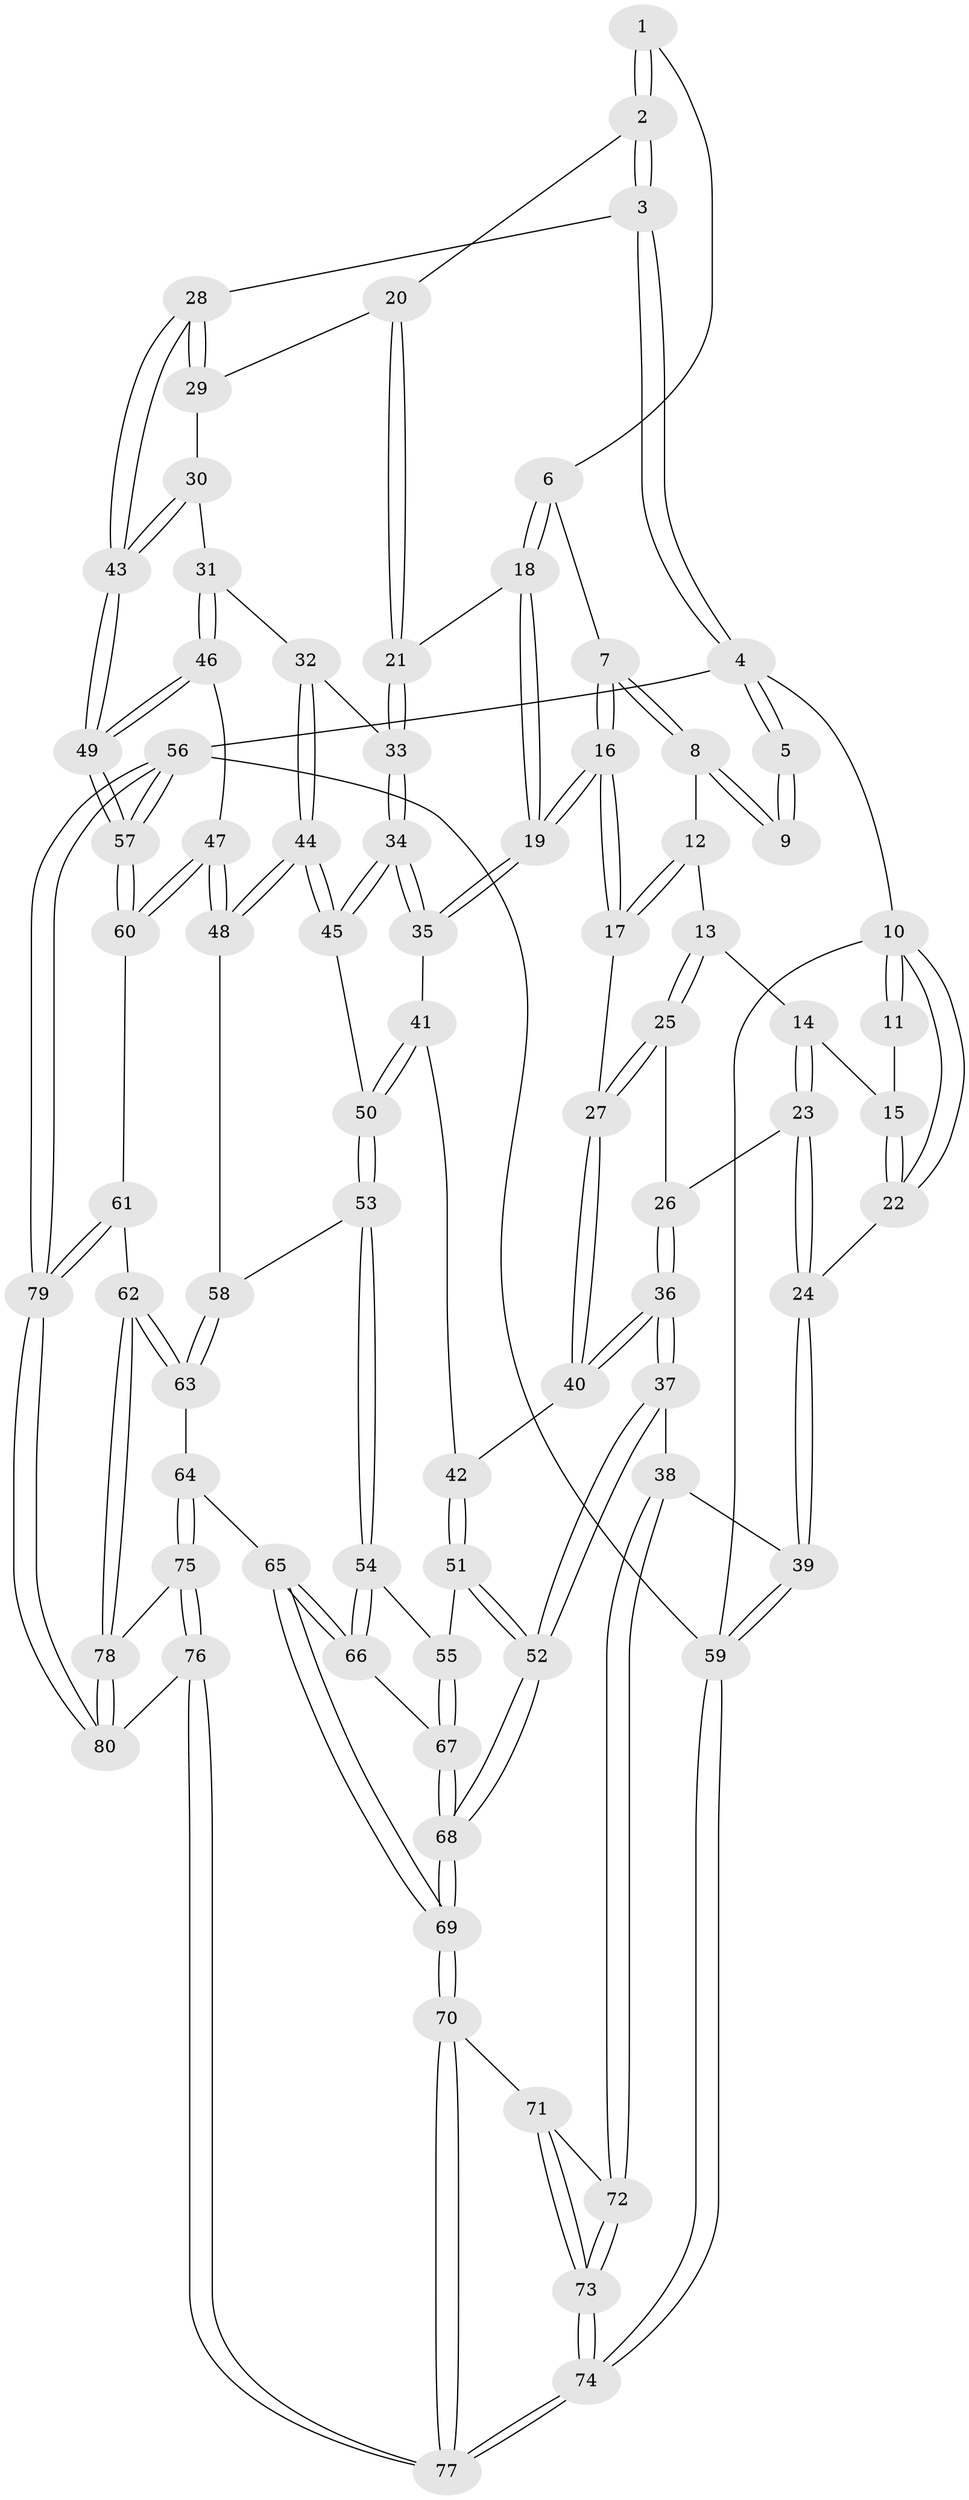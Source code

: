 // coarse degree distribution, {5: 0.2857142857142857, 6: 0.23214285714285715, 2: 0.017857142857142856, 3: 0.07142857142857142, 4: 0.35714285714285715, 7: 0.03571428571428571}
// Generated by graph-tools (version 1.1) at 2025/21/03/04/25 18:21:28]
// undirected, 80 vertices, 197 edges
graph export_dot {
graph [start="1"]
  node [color=gray90,style=filled];
  1 [pos="+0.7623833683405252+0"];
  2 [pos="+0.8210113099487999+0.20867182875780557"];
  3 [pos="+1+0"];
  4 [pos="+1+0"];
  5 [pos="+0.7607864264779184+0"];
  6 [pos="+0.6211598363205348+0.16095547347483757"];
  7 [pos="+0.48885420760318693+0.08668248537112638"];
  8 [pos="+0.46304198107708233+0.054593763190561063"];
  9 [pos="+0.43645577467509894+0"];
  10 [pos="+0+0"];
  11 [pos="+0.3189083369084532+0"];
  12 [pos="+0.4138244344092248+0.10549212890063313"];
  13 [pos="+0.2389594592202432+0.19142396789457244"];
  14 [pos="+0.16300464281255253+0.14874410559845902"];
  15 [pos="+0.14843460397536629+0.13358846157045934"];
  16 [pos="+0.47938219192754583+0.35975798037502416"];
  17 [pos="+0.34889039542615474+0.34058840195440465"];
  18 [pos="+0.6778745058902581+0.2219687385465967"];
  19 [pos="+0.5195878692811889+0.38716844246100135"];
  20 [pos="+0.8081687982035979+0.23935475304067647"];
  21 [pos="+0.8075613297066363+0.23976780428377334"];
  22 [pos="+0+0.16023921986450787"];
  23 [pos="+0.13797745235884026+0.34563678658040653"];
  24 [pos="+0+0.47156526815131006"];
  25 [pos="+0.2969903278896983+0.32470052707577457"];
  26 [pos="+0.20402415915287977+0.3490630177139969"];
  27 [pos="+0.33150961091689424+0.3440529709957608"];
  28 [pos="+1+0.3351953370361912"];
  29 [pos="+0.9363456485611271+0.2945231798534141"];
  30 [pos="+0.9380004193355793+0.44941583346944836"];
  31 [pos="+0.8927169502215355+0.4692047346933009"];
  32 [pos="+0.8623426939983965+0.44452940791349765"];
  33 [pos="+0.7949101243590454+0.3279994260664422"];
  34 [pos="+0.6591118220281041+0.4950344363915081"];
  35 [pos="+0.5250897928363297+0.4013911976664523"];
  36 [pos="+0.19024763753276983+0.5761889952908988"];
  37 [pos="+0.14104298762904358+0.6551799687066228"];
  38 [pos="+0.10089318521040916+0.6543583380833846"];
  39 [pos="+0+0.5823532336939692"];
  40 [pos="+0.3074421207869496+0.43633735130598"];
  41 [pos="+0.4507289381380797+0.5239659596521213"];
  42 [pos="+0.41505142331941625+0.5399442938360692"];
  43 [pos="+1+0.45988510335330096"];
  44 [pos="+0.6887474206528508+0.5549846517790632"];
  45 [pos="+0.6746208633679128+0.5392655582211588"];
  46 [pos="+0.8832033015307337+0.6282875141947664"];
  47 [pos="+0.7829880445595331+0.6788058604413022"];
  48 [pos="+0.741098033270436+0.6397978847272181"];
  49 [pos="+1+0.6466502769127456"];
  50 [pos="+0.5220523123565227+0.6171246347732592"];
  51 [pos="+0.29674833299745734+0.6905289478081236"];
  52 [pos="+0.2404349600812474+0.7001718688337178"];
  53 [pos="+0.490276838312237+0.720768957352459"];
  54 [pos="+0.47206170417087606+0.7303804850725304"];
  55 [pos="+0.42421048345584866+0.7245557243940823"];
  56 [pos="+1+1"];
  57 [pos="+1+0.8450300537779563"];
  58 [pos="+0.4958106291253205+0.7214315676477489"];
  59 [pos="+0+1"];
  60 [pos="+0.7732182171196177+0.8049400680835943"];
  61 [pos="+0.7712564462018301+0.8091598997912064"];
  62 [pos="+0.760961795668601+0.8165340182589186"];
  63 [pos="+0.6489177986905847+0.8053609904940967"];
  64 [pos="+0.5270938648847217+0.8701196473351583"];
  65 [pos="+0.5036291819512957+0.8569877247487326"];
  66 [pos="+0.49589607822515547+0.8351413425383487"];
  67 [pos="+0.40805754741497907+0.8566823082472592"];
  68 [pos="+0.3182753990658177+1"];
  69 [pos="+0.31926688642688095+1"];
  70 [pos="+0.31744078837363265+1"];
  71 [pos="+0.11789222088068878+0.9104587354700425"];
  72 [pos="+0.09627408225637812+0.8193364685040857"];
  73 [pos="+0+1"];
  74 [pos="+0+1"];
  75 [pos="+0.5514061901315958+0.9116041511654076"];
  76 [pos="+0.5510459477489988+1"];
  77 [pos="+0.33369139442201845+1"];
  78 [pos="+0.726923636090494+0.8754917283952225"];
  79 [pos="+1+1"];
  80 [pos="+0.6149396255227148+1"];
  1 -- 2;
  1 -- 2;
  1 -- 6;
  2 -- 3;
  2 -- 3;
  2 -- 20;
  3 -- 4;
  3 -- 4;
  3 -- 28;
  4 -- 5;
  4 -- 5;
  4 -- 10;
  4 -- 56;
  5 -- 9;
  5 -- 9;
  6 -- 7;
  6 -- 18;
  6 -- 18;
  7 -- 8;
  7 -- 8;
  7 -- 16;
  7 -- 16;
  8 -- 9;
  8 -- 9;
  8 -- 12;
  10 -- 11;
  10 -- 11;
  10 -- 22;
  10 -- 22;
  10 -- 59;
  11 -- 15;
  12 -- 13;
  12 -- 17;
  12 -- 17;
  13 -- 14;
  13 -- 25;
  13 -- 25;
  14 -- 15;
  14 -- 23;
  14 -- 23;
  15 -- 22;
  15 -- 22;
  16 -- 17;
  16 -- 17;
  16 -- 19;
  16 -- 19;
  17 -- 27;
  18 -- 19;
  18 -- 19;
  18 -- 21;
  19 -- 35;
  19 -- 35;
  20 -- 21;
  20 -- 21;
  20 -- 29;
  21 -- 33;
  21 -- 33;
  22 -- 24;
  23 -- 24;
  23 -- 24;
  23 -- 26;
  24 -- 39;
  24 -- 39;
  25 -- 26;
  25 -- 27;
  25 -- 27;
  26 -- 36;
  26 -- 36;
  27 -- 40;
  27 -- 40;
  28 -- 29;
  28 -- 29;
  28 -- 43;
  28 -- 43;
  29 -- 30;
  30 -- 31;
  30 -- 43;
  30 -- 43;
  31 -- 32;
  31 -- 46;
  31 -- 46;
  32 -- 33;
  32 -- 44;
  32 -- 44;
  33 -- 34;
  33 -- 34;
  34 -- 35;
  34 -- 35;
  34 -- 45;
  34 -- 45;
  35 -- 41;
  36 -- 37;
  36 -- 37;
  36 -- 40;
  36 -- 40;
  37 -- 38;
  37 -- 52;
  37 -- 52;
  38 -- 39;
  38 -- 72;
  38 -- 72;
  39 -- 59;
  39 -- 59;
  40 -- 42;
  41 -- 42;
  41 -- 50;
  41 -- 50;
  42 -- 51;
  42 -- 51;
  43 -- 49;
  43 -- 49;
  44 -- 45;
  44 -- 45;
  44 -- 48;
  44 -- 48;
  45 -- 50;
  46 -- 47;
  46 -- 49;
  46 -- 49;
  47 -- 48;
  47 -- 48;
  47 -- 60;
  47 -- 60;
  48 -- 58;
  49 -- 57;
  49 -- 57;
  50 -- 53;
  50 -- 53;
  51 -- 52;
  51 -- 52;
  51 -- 55;
  52 -- 68;
  52 -- 68;
  53 -- 54;
  53 -- 54;
  53 -- 58;
  54 -- 55;
  54 -- 66;
  54 -- 66;
  55 -- 67;
  55 -- 67;
  56 -- 57;
  56 -- 57;
  56 -- 79;
  56 -- 79;
  56 -- 59;
  57 -- 60;
  57 -- 60;
  58 -- 63;
  58 -- 63;
  59 -- 74;
  59 -- 74;
  60 -- 61;
  61 -- 62;
  61 -- 79;
  61 -- 79;
  62 -- 63;
  62 -- 63;
  62 -- 78;
  62 -- 78;
  63 -- 64;
  64 -- 65;
  64 -- 75;
  64 -- 75;
  65 -- 66;
  65 -- 66;
  65 -- 69;
  65 -- 69;
  66 -- 67;
  67 -- 68;
  67 -- 68;
  68 -- 69;
  68 -- 69;
  69 -- 70;
  69 -- 70;
  70 -- 71;
  70 -- 77;
  70 -- 77;
  71 -- 72;
  71 -- 73;
  71 -- 73;
  72 -- 73;
  72 -- 73;
  73 -- 74;
  73 -- 74;
  74 -- 77;
  74 -- 77;
  75 -- 76;
  75 -- 76;
  75 -- 78;
  76 -- 77;
  76 -- 77;
  76 -- 80;
  78 -- 80;
  78 -- 80;
  79 -- 80;
  79 -- 80;
}

